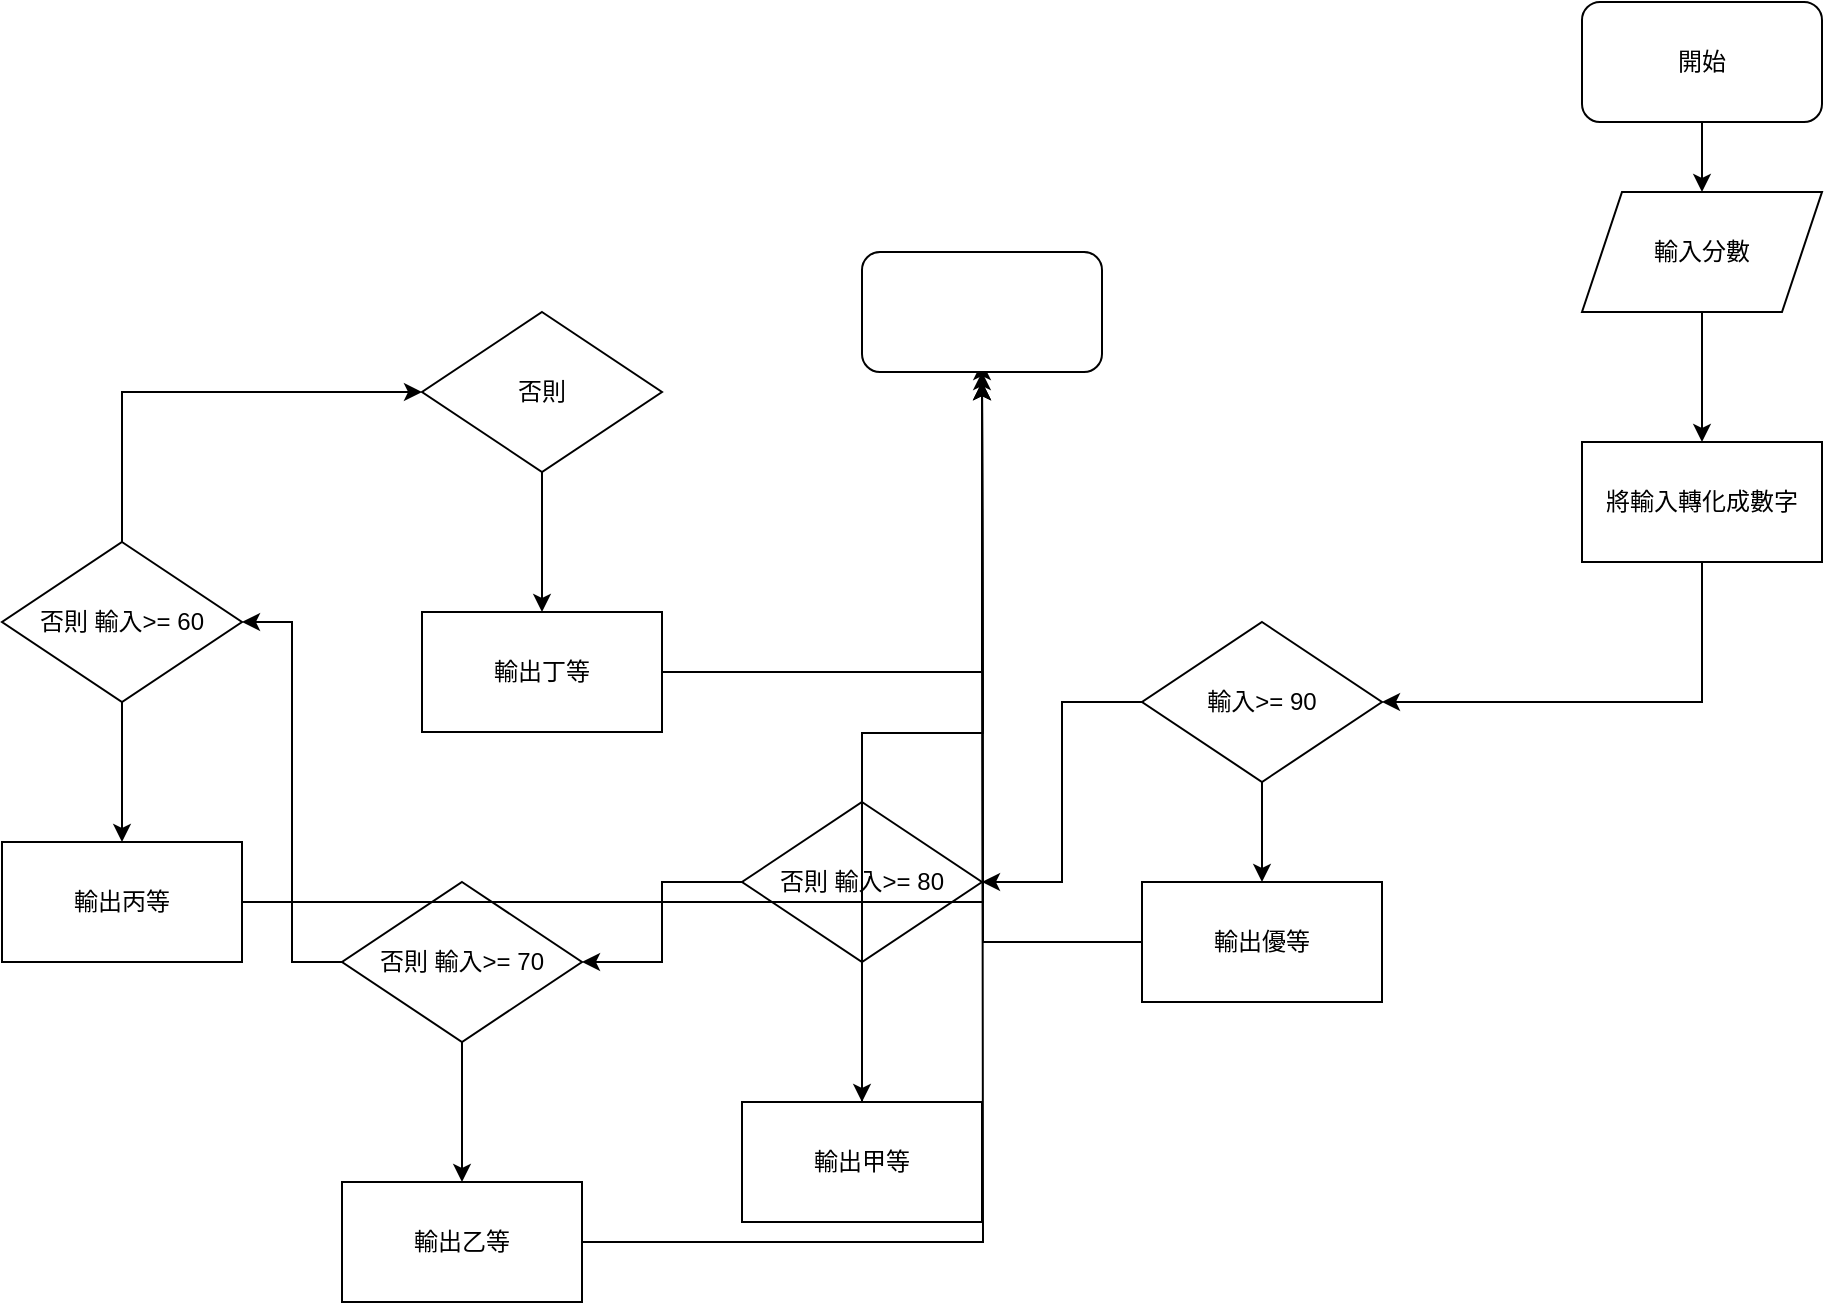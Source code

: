 <mxfile version="22.0.8" type="github">
  <diagram name="第 1 页" id="iGNJEo0Rh0ZeZuYiNIxJ">
    <mxGraphModel dx="1621" dy="456" grid="1" gridSize="10" guides="1" tooltips="1" connect="1" arrows="1" fold="1" page="1" pageScale="1" pageWidth="827" pageHeight="1169" math="0" shadow="0">
      <root>
        <mxCell id="0" />
        <mxCell id="1" parent="0" />
        <mxCell id="ZWRc683kzk5WxeZ_rXmY-10" style="edgeStyle=orthogonalEdgeStyle;rounded=0;orthogonalLoop=1;jettySize=auto;html=1;exitX=0.5;exitY=1;exitDx=0;exitDy=0;entryX=0.5;entryY=0;entryDx=0;entryDy=0;" edge="1" parent="1" source="ZWRc683kzk5WxeZ_rXmY-2" target="ZWRc683kzk5WxeZ_rXmY-5">
          <mxGeometry relative="1" as="geometry" />
        </mxCell>
        <mxCell id="ZWRc683kzk5WxeZ_rXmY-2" value="開始" style="rounded=1;whiteSpace=wrap;html=1;" vertex="1" parent="1">
          <mxGeometry x="200" y="430" width="120" height="60" as="geometry" />
        </mxCell>
        <mxCell id="ZWRc683kzk5WxeZ_rXmY-16" style="edgeStyle=orthogonalEdgeStyle;rounded=0;orthogonalLoop=1;jettySize=auto;html=1;" edge="1" parent="1" source="ZWRc683kzk5WxeZ_rXmY-3" target="ZWRc683kzk5WxeZ_rXmY-13">
          <mxGeometry relative="1" as="geometry" />
        </mxCell>
        <mxCell id="ZWRc683kzk5WxeZ_rXmY-38" style="edgeStyle=orthogonalEdgeStyle;rounded=0;orthogonalLoop=1;jettySize=auto;html=1;exitX=0;exitY=0.5;exitDx=0;exitDy=0;entryX=1;entryY=0.5;entryDx=0;entryDy=0;" edge="1" parent="1" source="ZWRc683kzk5WxeZ_rXmY-3" target="ZWRc683kzk5WxeZ_rXmY-20">
          <mxGeometry relative="1" as="geometry" />
        </mxCell>
        <mxCell id="ZWRc683kzk5WxeZ_rXmY-3" value="輸入&amp;gt;= 90" style="rhombus;whiteSpace=wrap;html=1;" vertex="1" parent="1">
          <mxGeometry x="-20" y="740" width="120" height="80" as="geometry" />
        </mxCell>
        <mxCell id="ZWRc683kzk5WxeZ_rXmY-11" style="edgeStyle=orthogonalEdgeStyle;rounded=0;orthogonalLoop=1;jettySize=auto;html=1;exitX=0.5;exitY=1;exitDx=0;exitDy=0;entryX=0.5;entryY=0;entryDx=0;entryDy=0;" edge="1" parent="1" source="ZWRc683kzk5WxeZ_rXmY-5" target="ZWRc683kzk5WxeZ_rXmY-7">
          <mxGeometry relative="1" as="geometry" />
        </mxCell>
        <mxCell id="ZWRc683kzk5WxeZ_rXmY-5" value="輸入分數" style="shape=parallelogram;perimeter=parallelogramPerimeter;whiteSpace=wrap;html=1;fixedSize=1;" vertex="1" parent="1">
          <mxGeometry x="200" y="525" width="120" height="60" as="geometry" />
        </mxCell>
        <mxCell id="ZWRc683kzk5WxeZ_rXmY-12" style="edgeStyle=orthogonalEdgeStyle;rounded=0;orthogonalLoop=1;jettySize=auto;html=1;exitX=0.5;exitY=1;exitDx=0;exitDy=0;entryX=1;entryY=0.5;entryDx=0;entryDy=0;" edge="1" parent="1" source="ZWRc683kzk5WxeZ_rXmY-7" target="ZWRc683kzk5WxeZ_rXmY-3">
          <mxGeometry relative="1" as="geometry" />
        </mxCell>
        <mxCell id="ZWRc683kzk5WxeZ_rXmY-7" value="將輸入轉化成數字" style="rounded=0;whiteSpace=wrap;html=1;" vertex="1" parent="1">
          <mxGeometry x="200" y="650" width="120" height="60" as="geometry" />
        </mxCell>
        <mxCell id="ZWRc683kzk5WxeZ_rXmY-47" style="edgeStyle=orthogonalEdgeStyle;rounded=0;orthogonalLoop=1;jettySize=auto;html=1;" edge="1" parent="1" source="ZWRc683kzk5WxeZ_rXmY-13">
          <mxGeometry relative="1" as="geometry">
            <mxPoint x="-100" y="620" as="targetPoint" />
          </mxGeometry>
        </mxCell>
        <mxCell id="ZWRc683kzk5WxeZ_rXmY-13" value="輸出優等" style="rounded=0;whiteSpace=wrap;html=1;" vertex="1" parent="1">
          <mxGeometry x="-20" y="870" width="120" height="60" as="geometry" />
        </mxCell>
        <mxCell id="ZWRc683kzk5WxeZ_rXmY-19" style="edgeStyle=orthogonalEdgeStyle;rounded=0;orthogonalLoop=1;jettySize=auto;html=1;" edge="1" parent="1" source="ZWRc683kzk5WxeZ_rXmY-20" target="ZWRc683kzk5WxeZ_rXmY-21">
          <mxGeometry relative="1" as="geometry" />
        </mxCell>
        <mxCell id="ZWRc683kzk5WxeZ_rXmY-39" style="edgeStyle=orthogonalEdgeStyle;rounded=0;orthogonalLoop=1;jettySize=auto;html=1;exitX=0;exitY=0.5;exitDx=0;exitDy=0;entryX=1;entryY=0.5;entryDx=0;entryDy=0;" edge="1" parent="1" source="ZWRc683kzk5WxeZ_rXmY-20" target="ZWRc683kzk5WxeZ_rXmY-26">
          <mxGeometry relative="1" as="geometry" />
        </mxCell>
        <mxCell id="ZWRc683kzk5WxeZ_rXmY-20" value="否則 輸入&amp;gt;= 80" style="rhombus;whiteSpace=wrap;html=1;" vertex="1" parent="1">
          <mxGeometry x="-220" y="830" width="120" height="80" as="geometry" />
        </mxCell>
        <mxCell id="ZWRc683kzk5WxeZ_rXmY-44" style="edgeStyle=orthogonalEdgeStyle;rounded=0;orthogonalLoop=1;jettySize=auto;html=1;" edge="1" parent="1" source="ZWRc683kzk5WxeZ_rXmY-21">
          <mxGeometry relative="1" as="geometry">
            <mxPoint x="-100" y="610" as="targetPoint" />
          </mxGeometry>
        </mxCell>
        <mxCell id="ZWRc683kzk5WxeZ_rXmY-21" value="輸出甲等" style="rounded=0;whiteSpace=wrap;html=1;" vertex="1" parent="1">
          <mxGeometry x="-220" y="980" width="120" height="60" as="geometry" />
        </mxCell>
        <mxCell id="ZWRc683kzk5WxeZ_rXmY-25" style="edgeStyle=orthogonalEdgeStyle;rounded=0;orthogonalLoop=1;jettySize=auto;html=1;" edge="1" parent="1" source="ZWRc683kzk5WxeZ_rXmY-26" target="ZWRc683kzk5WxeZ_rXmY-27">
          <mxGeometry relative="1" as="geometry" />
        </mxCell>
        <mxCell id="ZWRc683kzk5WxeZ_rXmY-40" style="edgeStyle=orthogonalEdgeStyle;rounded=0;orthogonalLoop=1;jettySize=auto;html=1;exitX=0;exitY=0.5;exitDx=0;exitDy=0;entryX=1;entryY=0.5;entryDx=0;entryDy=0;" edge="1" parent="1" source="ZWRc683kzk5WxeZ_rXmY-26" target="ZWRc683kzk5WxeZ_rXmY-30">
          <mxGeometry relative="1" as="geometry" />
        </mxCell>
        <mxCell id="ZWRc683kzk5WxeZ_rXmY-26" value="否則 輸入&amp;gt;= 70" style="rhombus;whiteSpace=wrap;html=1;" vertex="1" parent="1">
          <mxGeometry x="-420" y="870" width="120" height="80" as="geometry" />
        </mxCell>
        <mxCell id="ZWRc683kzk5WxeZ_rXmY-45" style="edgeStyle=orthogonalEdgeStyle;rounded=0;orthogonalLoop=1;jettySize=auto;html=1;" edge="1" parent="1" source="ZWRc683kzk5WxeZ_rXmY-27">
          <mxGeometry relative="1" as="geometry">
            <mxPoint x="-100" y="620" as="targetPoint" />
          </mxGeometry>
        </mxCell>
        <mxCell id="ZWRc683kzk5WxeZ_rXmY-27" value="輸出乙等" style="rounded=0;whiteSpace=wrap;html=1;" vertex="1" parent="1">
          <mxGeometry x="-420" y="1020" width="120" height="60" as="geometry" />
        </mxCell>
        <mxCell id="ZWRc683kzk5WxeZ_rXmY-29" style="edgeStyle=orthogonalEdgeStyle;rounded=0;orthogonalLoop=1;jettySize=auto;html=1;" edge="1" parent="1" source="ZWRc683kzk5WxeZ_rXmY-30" target="ZWRc683kzk5WxeZ_rXmY-31">
          <mxGeometry relative="1" as="geometry" />
        </mxCell>
        <mxCell id="ZWRc683kzk5WxeZ_rXmY-41" style="edgeStyle=orthogonalEdgeStyle;rounded=0;orthogonalLoop=1;jettySize=auto;html=1;exitX=0.5;exitY=0;exitDx=0;exitDy=0;entryX=0;entryY=0.5;entryDx=0;entryDy=0;" edge="1" parent="1" source="ZWRc683kzk5WxeZ_rXmY-30" target="ZWRc683kzk5WxeZ_rXmY-34">
          <mxGeometry relative="1" as="geometry" />
        </mxCell>
        <mxCell id="ZWRc683kzk5WxeZ_rXmY-30" value="否則 輸入&amp;gt;= 60" style="rhombus;whiteSpace=wrap;html=1;" vertex="1" parent="1">
          <mxGeometry x="-590" y="700" width="120" height="80" as="geometry" />
        </mxCell>
        <mxCell id="ZWRc683kzk5WxeZ_rXmY-46" style="edgeStyle=orthogonalEdgeStyle;rounded=0;orthogonalLoop=1;jettySize=auto;html=1;" edge="1" parent="1" source="ZWRc683kzk5WxeZ_rXmY-31">
          <mxGeometry relative="1" as="geometry">
            <mxPoint x="-100" y="620" as="targetPoint" />
          </mxGeometry>
        </mxCell>
        <mxCell id="ZWRc683kzk5WxeZ_rXmY-31" value="輸出丙等" style="rounded=0;whiteSpace=wrap;html=1;" vertex="1" parent="1">
          <mxGeometry x="-590" y="850" width="120" height="60" as="geometry" />
        </mxCell>
        <mxCell id="ZWRc683kzk5WxeZ_rXmY-33" style="edgeStyle=orthogonalEdgeStyle;rounded=0;orthogonalLoop=1;jettySize=auto;html=1;" edge="1" parent="1" source="ZWRc683kzk5WxeZ_rXmY-34" target="ZWRc683kzk5WxeZ_rXmY-35">
          <mxGeometry relative="1" as="geometry" />
        </mxCell>
        <mxCell id="ZWRc683kzk5WxeZ_rXmY-34" value="否則" style="rhombus;whiteSpace=wrap;html=1;" vertex="1" parent="1">
          <mxGeometry x="-380" y="585" width="120" height="80" as="geometry" />
        </mxCell>
        <mxCell id="ZWRc683kzk5WxeZ_rXmY-43" style="edgeStyle=orthogonalEdgeStyle;rounded=0;orthogonalLoop=1;jettySize=auto;html=1;entryX=0.5;entryY=1;entryDx=0;entryDy=0;" edge="1" parent="1" source="ZWRc683kzk5WxeZ_rXmY-35" target="ZWRc683kzk5WxeZ_rXmY-42">
          <mxGeometry relative="1" as="geometry" />
        </mxCell>
        <mxCell id="ZWRc683kzk5WxeZ_rXmY-35" value="輸出丁等" style="rounded=0;whiteSpace=wrap;html=1;" vertex="1" parent="1">
          <mxGeometry x="-380" y="735" width="120" height="60" as="geometry" />
        </mxCell>
        <mxCell id="ZWRc683kzk5WxeZ_rXmY-42" value="" style="rounded=1;whiteSpace=wrap;html=1;" vertex="1" parent="1">
          <mxGeometry x="-160" y="555" width="120" height="60" as="geometry" />
        </mxCell>
      </root>
    </mxGraphModel>
  </diagram>
</mxfile>
